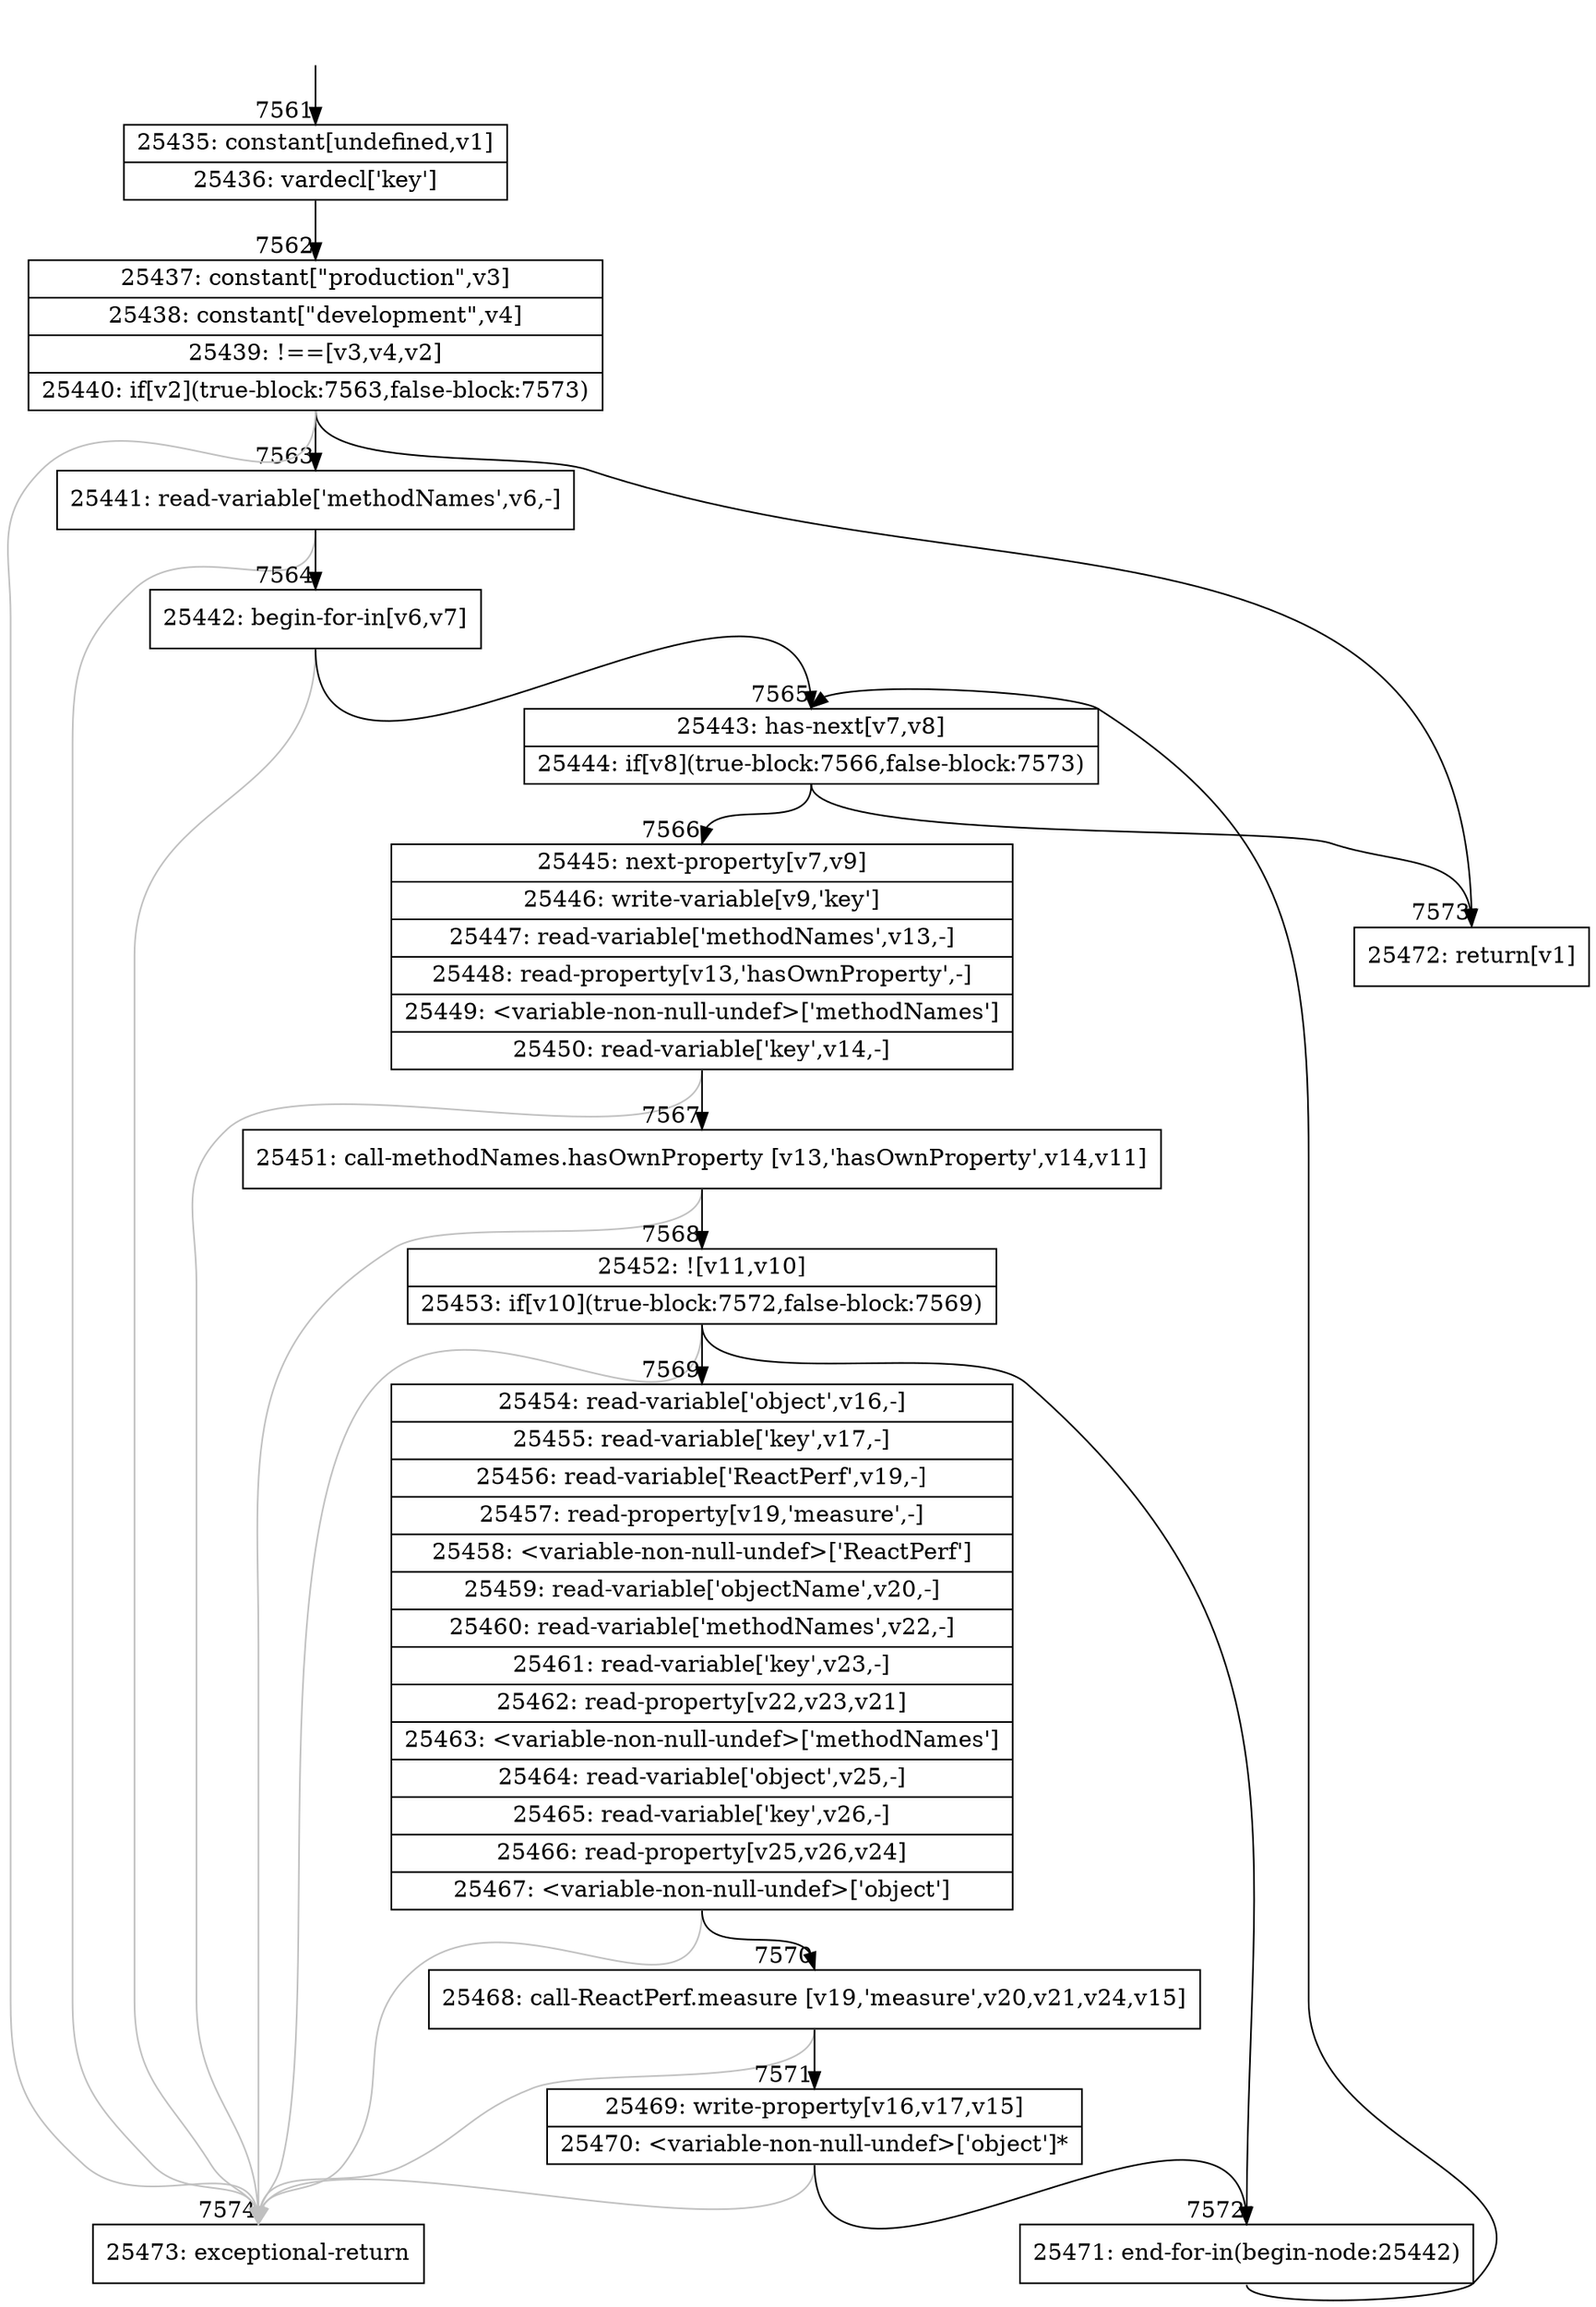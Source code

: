 digraph {
rankdir="TD"
BB_entry530[shape=none,label=""];
BB_entry530 -> BB7561 [tailport=s, headport=n, headlabel="    7561"]
BB7561 [shape=record label="{25435: constant[undefined,v1]|25436: vardecl['key']}" ] 
BB7561 -> BB7562 [tailport=s, headport=n, headlabel="      7562"]
BB7562 [shape=record label="{25437: constant[\"production\",v3]|25438: constant[\"development\",v4]|25439: !==[v3,v4,v2]|25440: if[v2](true-block:7563,false-block:7573)}" ] 
BB7562 -> BB7563 [tailport=s, headport=n, headlabel="      7563"]
BB7562 -> BB7573 [tailport=s, headport=n, headlabel="      7573"]
BB7562 -> BB7574 [tailport=s, headport=n, color=gray, headlabel="      7574"]
BB7563 [shape=record label="{25441: read-variable['methodNames',v6,-]}" ] 
BB7563 -> BB7564 [tailport=s, headport=n, headlabel="      7564"]
BB7563 -> BB7574 [tailport=s, headport=n, color=gray]
BB7564 [shape=record label="{25442: begin-for-in[v6,v7]}" ] 
BB7564 -> BB7565 [tailport=s, headport=n, headlabel="      7565"]
BB7564 -> BB7574 [tailport=s, headport=n, color=gray]
BB7565 [shape=record label="{25443: has-next[v7,v8]|25444: if[v8](true-block:7566,false-block:7573)}" ] 
BB7565 -> BB7566 [tailport=s, headport=n, headlabel="      7566"]
BB7565 -> BB7573 [tailport=s, headport=n]
BB7566 [shape=record label="{25445: next-property[v7,v9]|25446: write-variable[v9,'key']|25447: read-variable['methodNames',v13,-]|25448: read-property[v13,'hasOwnProperty',-]|25449: \<variable-non-null-undef\>['methodNames']|25450: read-variable['key',v14,-]}" ] 
BB7566 -> BB7567 [tailport=s, headport=n, headlabel="      7567"]
BB7566 -> BB7574 [tailport=s, headport=n, color=gray]
BB7567 [shape=record label="{25451: call-methodNames.hasOwnProperty [v13,'hasOwnProperty',v14,v11]}" ] 
BB7567 -> BB7568 [tailport=s, headport=n, headlabel="      7568"]
BB7567 -> BB7574 [tailport=s, headport=n, color=gray]
BB7568 [shape=record label="{25452: ![v11,v10]|25453: if[v10](true-block:7572,false-block:7569)}" ] 
BB7568 -> BB7572 [tailport=s, headport=n, headlabel="      7572"]
BB7568 -> BB7569 [tailport=s, headport=n, headlabel="      7569"]
BB7568 -> BB7574 [tailport=s, headport=n, color=gray]
BB7569 [shape=record label="{25454: read-variable['object',v16,-]|25455: read-variable['key',v17,-]|25456: read-variable['ReactPerf',v19,-]|25457: read-property[v19,'measure',-]|25458: \<variable-non-null-undef\>['ReactPerf']|25459: read-variable['objectName',v20,-]|25460: read-variable['methodNames',v22,-]|25461: read-variable['key',v23,-]|25462: read-property[v22,v23,v21]|25463: \<variable-non-null-undef\>['methodNames']|25464: read-variable['object',v25,-]|25465: read-variable['key',v26,-]|25466: read-property[v25,v26,v24]|25467: \<variable-non-null-undef\>['object']}" ] 
BB7569 -> BB7570 [tailport=s, headport=n, headlabel="      7570"]
BB7569 -> BB7574 [tailport=s, headport=n, color=gray]
BB7570 [shape=record label="{25468: call-ReactPerf.measure [v19,'measure',v20,v21,v24,v15]}" ] 
BB7570 -> BB7571 [tailport=s, headport=n, headlabel="      7571"]
BB7570 -> BB7574 [tailport=s, headport=n, color=gray]
BB7571 [shape=record label="{25469: write-property[v16,v17,v15]|25470: \<variable-non-null-undef\>['object']*}" ] 
BB7571 -> BB7572 [tailport=s, headport=n]
BB7571 -> BB7574 [tailport=s, headport=n, color=gray]
BB7572 [shape=record label="{25471: end-for-in(begin-node:25442)}" ] 
BB7572 -> BB7565 [tailport=s, headport=n]
BB7573 [shape=record label="{25472: return[v1]}" ] 
BB7574 [shape=record label="{25473: exceptional-return}" ] 
//#$~ 13367
}
